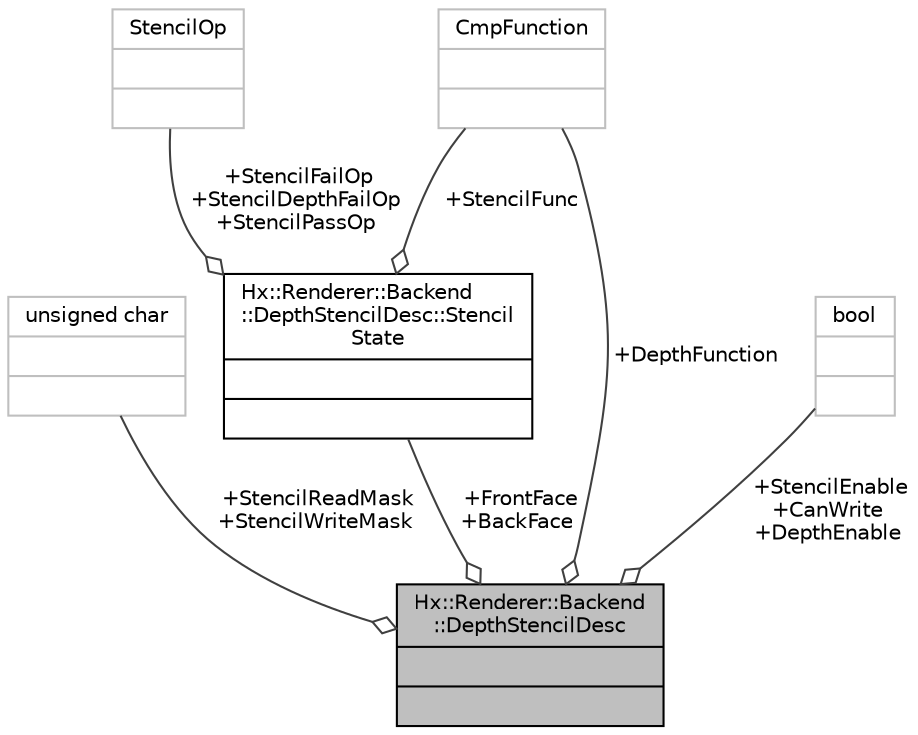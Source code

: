 digraph "Hx::Renderer::Backend::DepthStencilDesc"
{
  edge [fontname="Helvetica",fontsize="10",labelfontname="Helvetica",labelfontsize="10"];
  node [fontname="Helvetica",fontsize="10",shape=record];
  Node1 [label="{Hx::Renderer::Backend\l::DepthStencilDesc\n||}",height=0.2,width=0.4,color="black", fillcolor="grey75", style="filled", fontcolor="black"];
  Node2 -> Node1 [color="grey25",fontsize="10",style="solid",label=" +StencilReadMask\n+StencilWriteMask" ,arrowhead="odiamond",fontname="Helvetica"];
  Node2 [label="{unsigned char\n||}",height=0.2,width=0.4,color="grey75", fillcolor="white", style="filled"];
  Node3 -> Node1 [color="grey25",fontsize="10",style="solid",label=" +FrontFace\n+BackFace" ,arrowhead="odiamond",fontname="Helvetica"];
  Node3 [label="{Hx::Renderer::Backend\l::DepthStencilDesc::Stencil\lState\n||}",height=0.2,width=0.4,color="black", fillcolor="white", style="filled",URL="$structHx_1_1Renderer_1_1Backend_1_1DepthStencilDesc_1_1StencilState.html"];
  Node4 -> Node3 [color="grey25",fontsize="10",style="solid",label=" +StencilFailOp\n+StencilDepthFailOp\n+StencilPassOp" ,arrowhead="odiamond",fontname="Helvetica"];
  Node4 [label="{StencilOp\n||}",height=0.2,width=0.4,color="grey75", fillcolor="white", style="filled"];
  Node5 -> Node3 [color="grey25",fontsize="10",style="solid",label=" +StencilFunc" ,arrowhead="odiamond",fontname="Helvetica"];
  Node5 [label="{CmpFunction\n||}",height=0.2,width=0.4,color="grey75", fillcolor="white", style="filled"];
  Node6 -> Node1 [color="grey25",fontsize="10",style="solid",label=" +StencilEnable\n+CanWrite\n+DepthEnable" ,arrowhead="odiamond",fontname="Helvetica"];
  Node6 [label="{bool\n||}",height=0.2,width=0.4,color="grey75", fillcolor="white", style="filled"];
  Node5 -> Node1 [color="grey25",fontsize="10",style="solid",label=" +DepthFunction" ,arrowhead="odiamond",fontname="Helvetica"];
}
